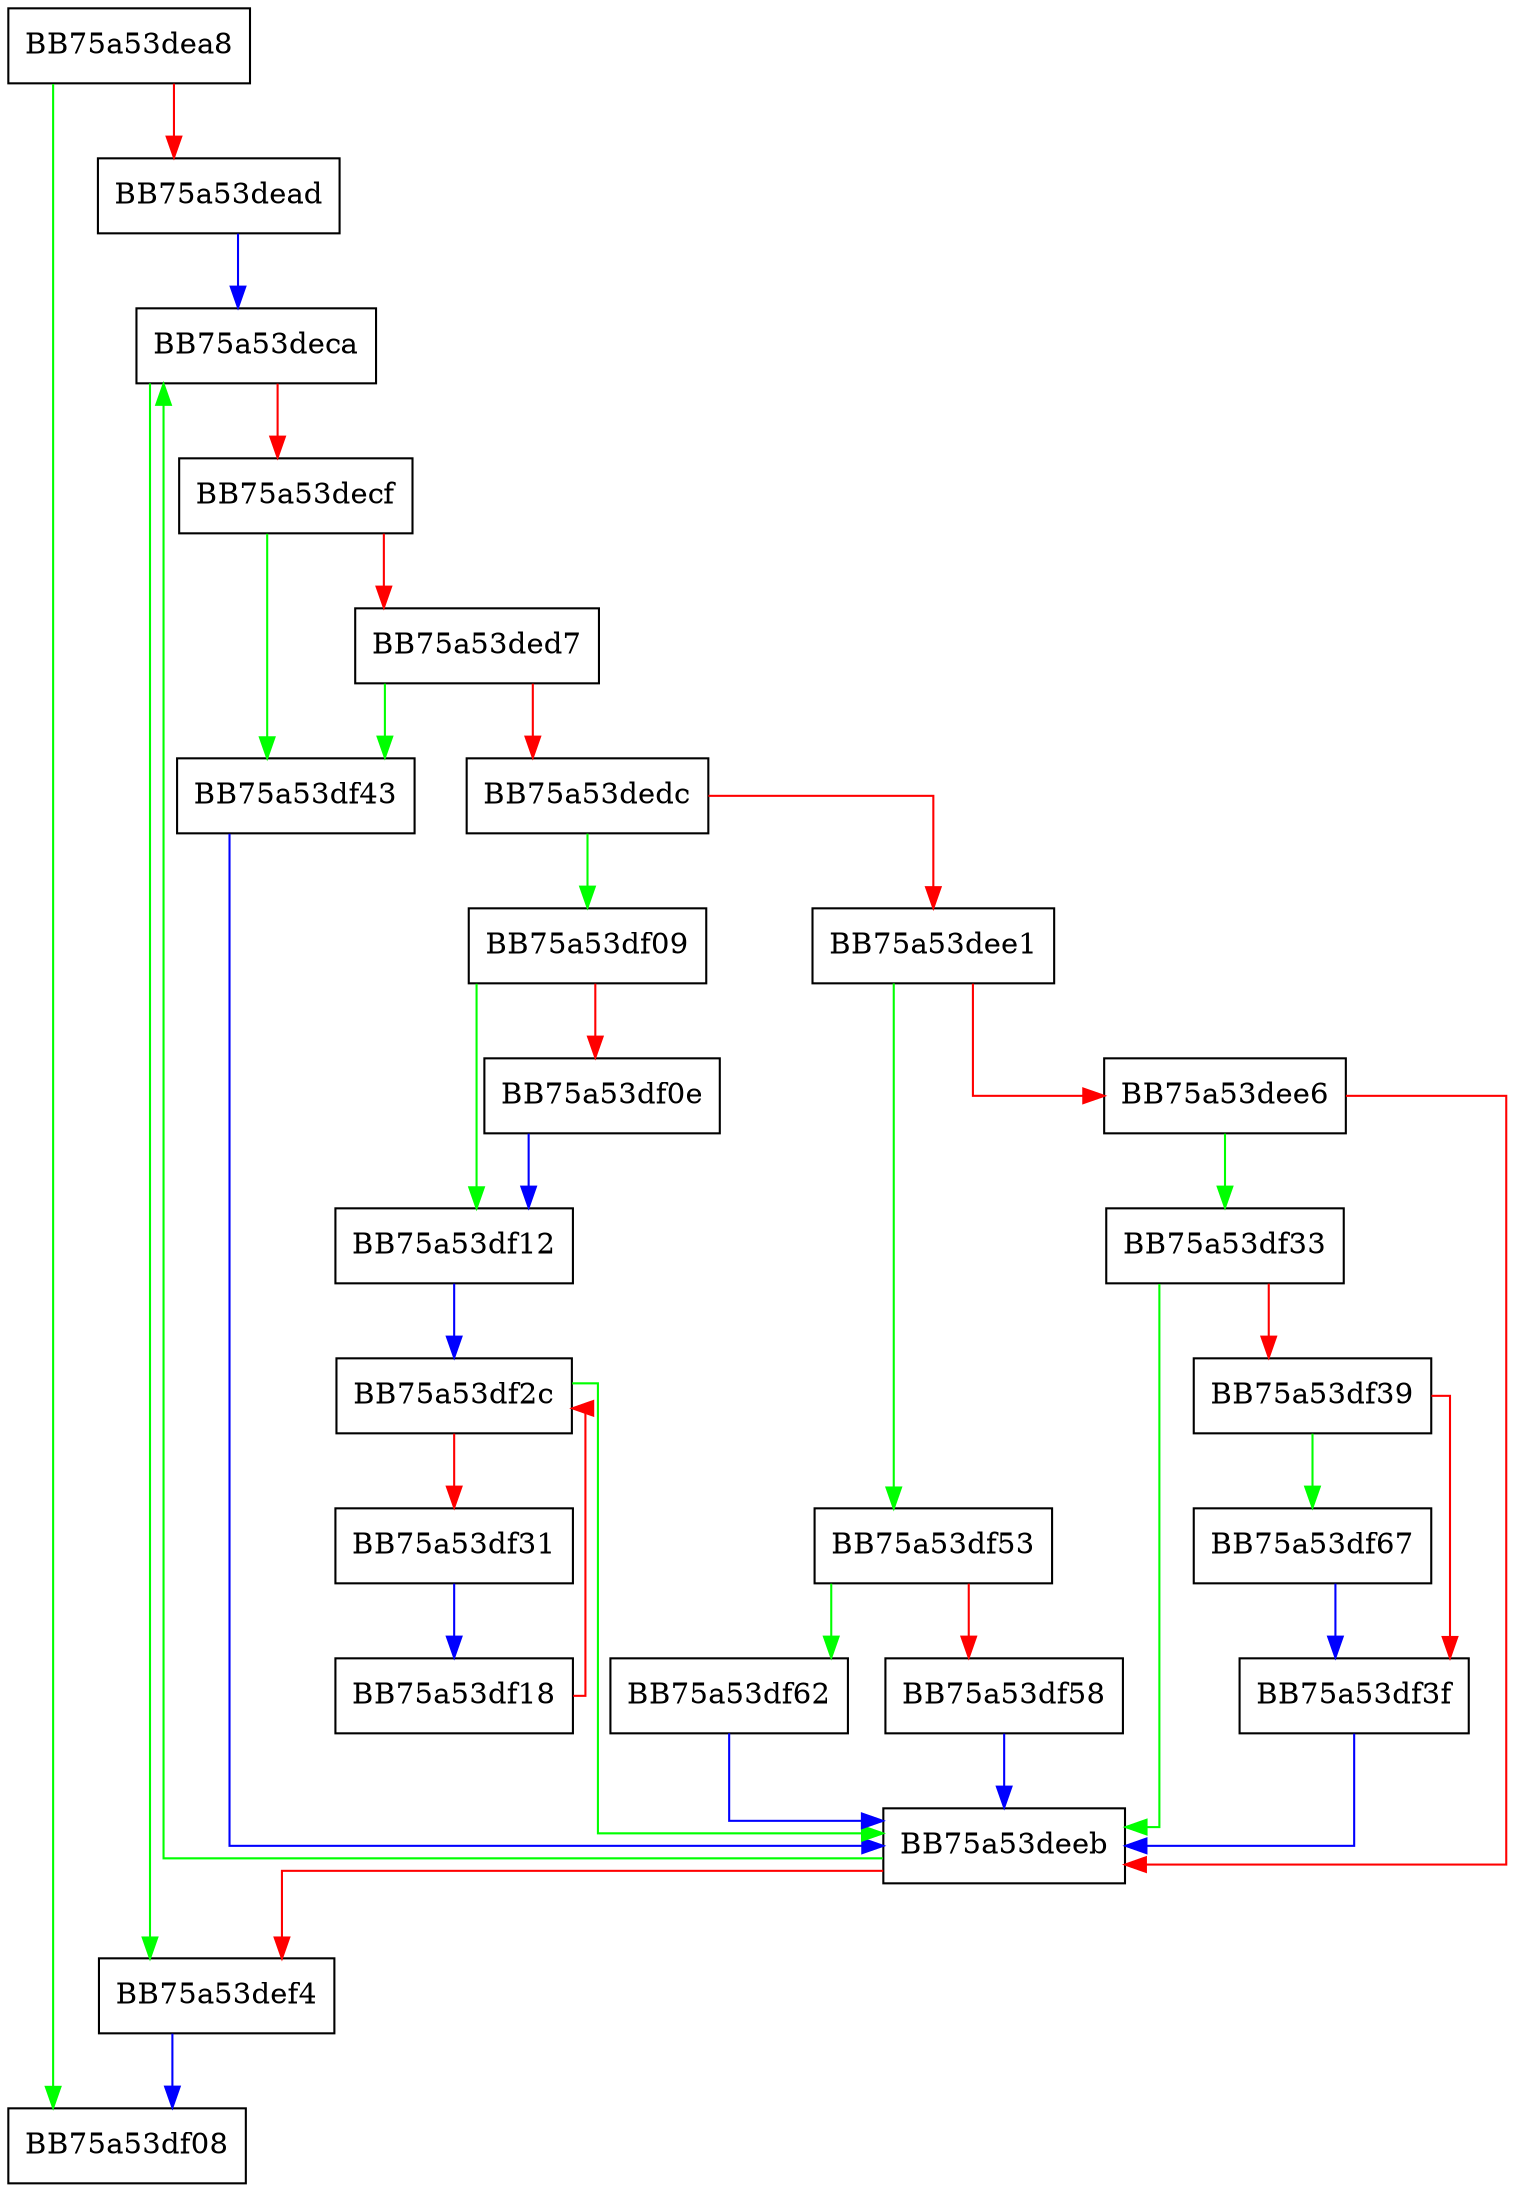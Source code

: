 digraph _Calculate_loop_simplicity {
  node [shape="box"];
  graph [splines=ortho];
  BB75a53dea8 -> BB75a53df08 [color="green"];
  BB75a53dea8 -> BB75a53dead [color="red"];
  BB75a53dead -> BB75a53deca [color="blue"];
  BB75a53deca -> BB75a53def4 [color="green"];
  BB75a53deca -> BB75a53decf [color="red"];
  BB75a53decf -> BB75a53df43 [color="green"];
  BB75a53decf -> BB75a53ded7 [color="red"];
  BB75a53ded7 -> BB75a53df43 [color="green"];
  BB75a53ded7 -> BB75a53dedc [color="red"];
  BB75a53dedc -> BB75a53df09 [color="green"];
  BB75a53dedc -> BB75a53dee1 [color="red"];
  BB75a53dee1 -> BB75a53df53 [color="green"];
  BB75a53dee1 -> BB75a53dee6 [color="red"];
  BB75a53dee6 -> BB75a53df33 [color="green"];
  BB75a53dee6 -> BB75a53deeb [color="red"];
  BB75a53deeb -> BB75a53deca [color="green"];
  BB75a53deeb -> BB75a53def4 [color="red"];
  BB75a53def4 -> BB75a53df08 [color="blue"];
  BB75a53df09 -> BB75a53df12 [color="green"];
  BB75a53df09 -> BB75a53df0e [color="red"];
  BB75a53df0e -> BB75a53df12 [color="blue"];
  BB75a53df12 -> BB75a53df2c [color="blue"];
  BB75a53df18 -> BB75a53df2c [color="red"];
  BB75a53df2c -> BB75a53deeb [color="green"];
  BB75a53df2c -> BB75a53df31 [color="red"];
  BB75a53df31 -> BB75a53df18 [color="blue"];
  BB75a53df33 -> BB75a53deeb [color="green"];
  BB75a53df33 -> BB75a53df39 [color="red"];
  BB75a53df39 -> BB75a53df67 [color="green"];
  BB75a53df39 -> BB75a53df3f [color="red"];
  BB75a53df3f -> BB75a53deeb [color="blue"];
  BB75a53df43 -> BB75a53deeb [color="blue"];
  BB75a53df53 -> BB75a53df62 [color="green"];
  BB75a53df53 -> BB75a53df58 [color="red"];
  BB75a53df58 -> BB75a53deeb [color="blue"];
  BB75a53df62 -> BB75a53deeb [color="blue"];
  BB75a53df67 -> BB75a53df3f [color="blue"];
}